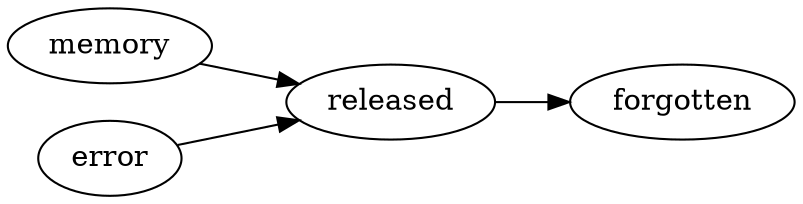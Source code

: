 digraph{
    graph [
        bgcolor="#FFFFFFF00",
        rankdir=LR,
        ];
    memory -> released;
    error -> released;
    released -> forgotten;
}
